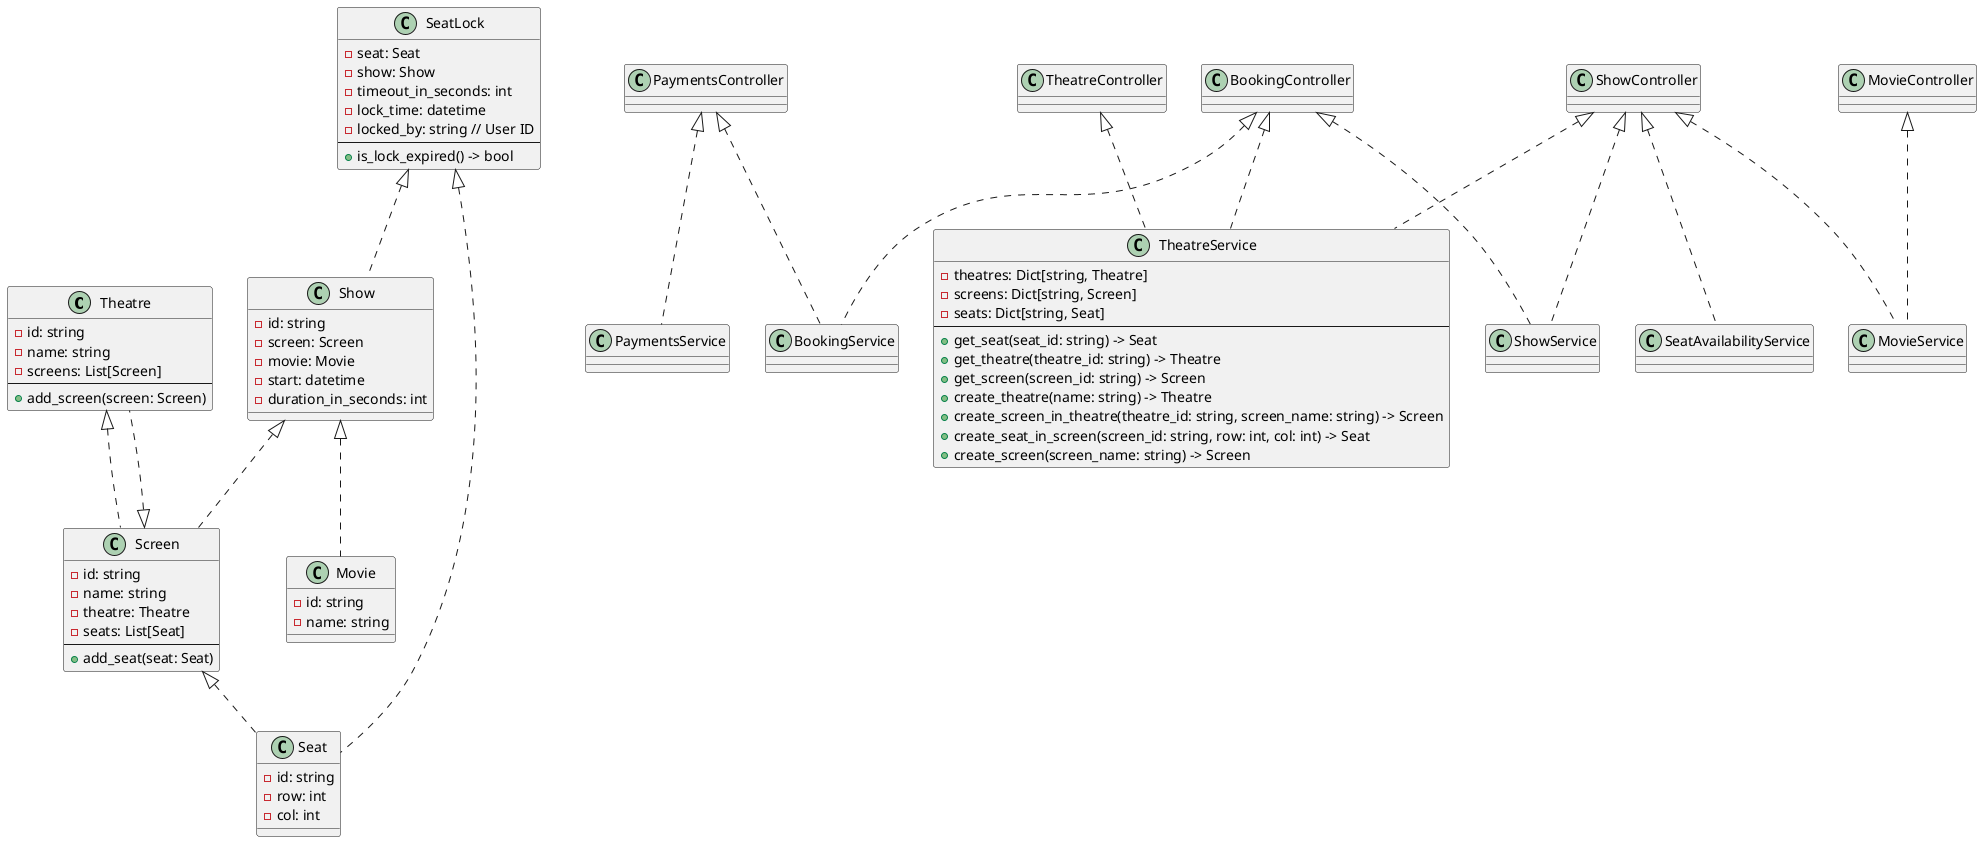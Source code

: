 @startuml BookMyShow
class Theatre {
    - id: string
    - name: string
    - screens: List[Screen]
    ---
    + add_screen(screen: Screen)
}

class Screen {
    - id: string
    - name: string
    - theatre: Theatre
    - seats: List[Seat]
    ---
    + add_seat(seat: Seat)
}

class Seat {
    - id: string
    - row: int
    - col: int
}

class Movie {
    - id: string
    - name: string
}

class Show {
    - id: string
    - screen: Screen
    - movie: Movie
    - start: datetime
    - duration_in_seconds: int
}

class SeatLock {
    - seat: Seat
    - show: Show
    - timeout_in_seconds: int
    - lock_time: datetime
    - locked_by: string // User ID
    ---
    + is_lock_expired() -> bool
}

Theatre <|.. Screen
Screen <|.. Theatre
Screen <|.. Seat
Show <|.. Screen
Show <|.. Movie
SeatLock <|.. Seat
SeatLock <|.. Show

class TheatreService {
    - theatres: Dict[string, Theatre]
    - screens: Dict[string, Screen]
    - seats: Dict[string, Seat]
    ---
    + get_seat(seat_id: string) -> Seat
    + get_theatre(theatre_id: string) -> Theatre
    + get_screen(screen_id: string) -> Screen
    + create_theatre(name: string) -> Theatre
    + create_screen_in_theatre(theatre_id: string, screen_name: string) -> Screen
    + create_seat_in_screen(screen_id: string, row: int, col: int) -> Seat
    + create_screen(screen_name: string) -> Screen
}

class MovieService{}
class BookingService{}
class PaymentsService{}
class SeatAvailabilityService{}
class ShowService{}
class TheatreService{}

BookingController <|.. BookingService
BookingController <|.. ShowService
BookingController <|.. TheatreService

MovieController <|.. MovieService

PaymentsController <|.. PaymentsService
PaymentsController <|.. BookingService

ShowController <|.. SeatAvailabilityService
ShowController <|.. ShowService
ShowController <|.. TheatreService
ShowController <|.. MovieService

TheatreController <|.. TheatreService

@enduml